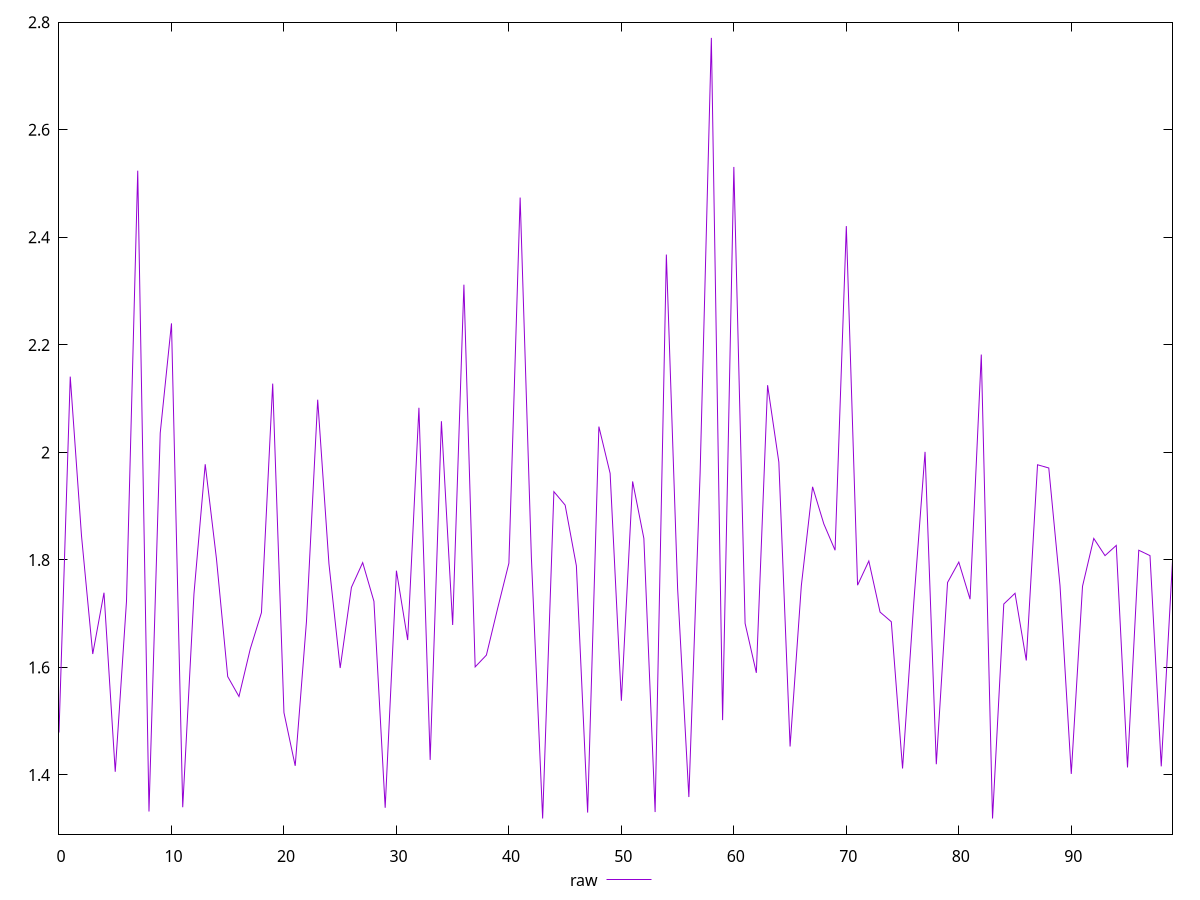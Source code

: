 reset

$raw <<EOF
0 1.4789999999999999
1 2.141
2 1.845
3 1.625
4 1.7389999999999999
5 1.4060000000000001
6 1.723
7 2.524
8 1.332
9 2.036
10 2.2399999999999998
11 1.3399999999999999
12 1.7369999999999999
13 1.978
14 1.8019999999999998
15 1.583
16 1.5459999999999998
17 1.6340000000000001
18 1.7020000000000002
19 2.1279999999999997
20 1.516
21 1.417
22 1.6849999999999998
23 2.0980000000000003
24 1.793
25 1.5990000000000002
26 1.749
27 1.795
28 1.723
29 1.339
30 1.78
31 1.651
32 2.083
33 1.428
34 2.058
35 1.6789999999999998
36 2.3120000000000003
37 1.601
38 1.623
39 1.71
40 1.7939999999999998
41 2.4739999999999998
42 1.804
43 1.319
44 1.927
45 1.902
46 1.7889999999999997
47 1.3299999999999998
48 2.048
49 1.961
50 1.5379999999999998
51 1.946
52 1.84
53 1.331
54 2.3680000000000003
55 1.7469999999999999
56 1.359
57 1.961
58 2.7710000000000004
59 1.502
60 2.531
61 1.6820000000000002
62 1.59
63 2.125
64 1.9819999999999998
65 1.4529999999999998
66 1.752
67 1.936
68 1.867
69 1.8179999999999998
70 2.421
71 1.753
72 1.7979999999999998
73 1.703
74 1.6849999999999998
75 1.412
76 1.721
77 2.0010000000000003
78 1.42
79 1.758
80 1.7959999999999998
81 1.727
82 2.182
83 1.319
84 1.718
85 1.738
86 1.613
87 1.9770000000000003
88 1.9709999999999999
89 1.752
90 1.4020000000000001
91 1.7510000000000001
92 1.8399999999999999
93 1.808
94 1.827
95 1.414
96 1.8179999999999998
97 1.8079999999999998
98 1.416
99 1.7979999999999998
EOF

set key outside below
set xrange [0:99]
set yrange [1.28996:2.8000400000000005]
set trange [1.28996:2.8000400000000005]
set terminal svg size 640, 500 enhanced background rgb 'white'
set output "reprap/server-response-time/samples/pages+cached+noexternal+noimg/raw/values.svg"

plot $raw title "raw" with line

reset

